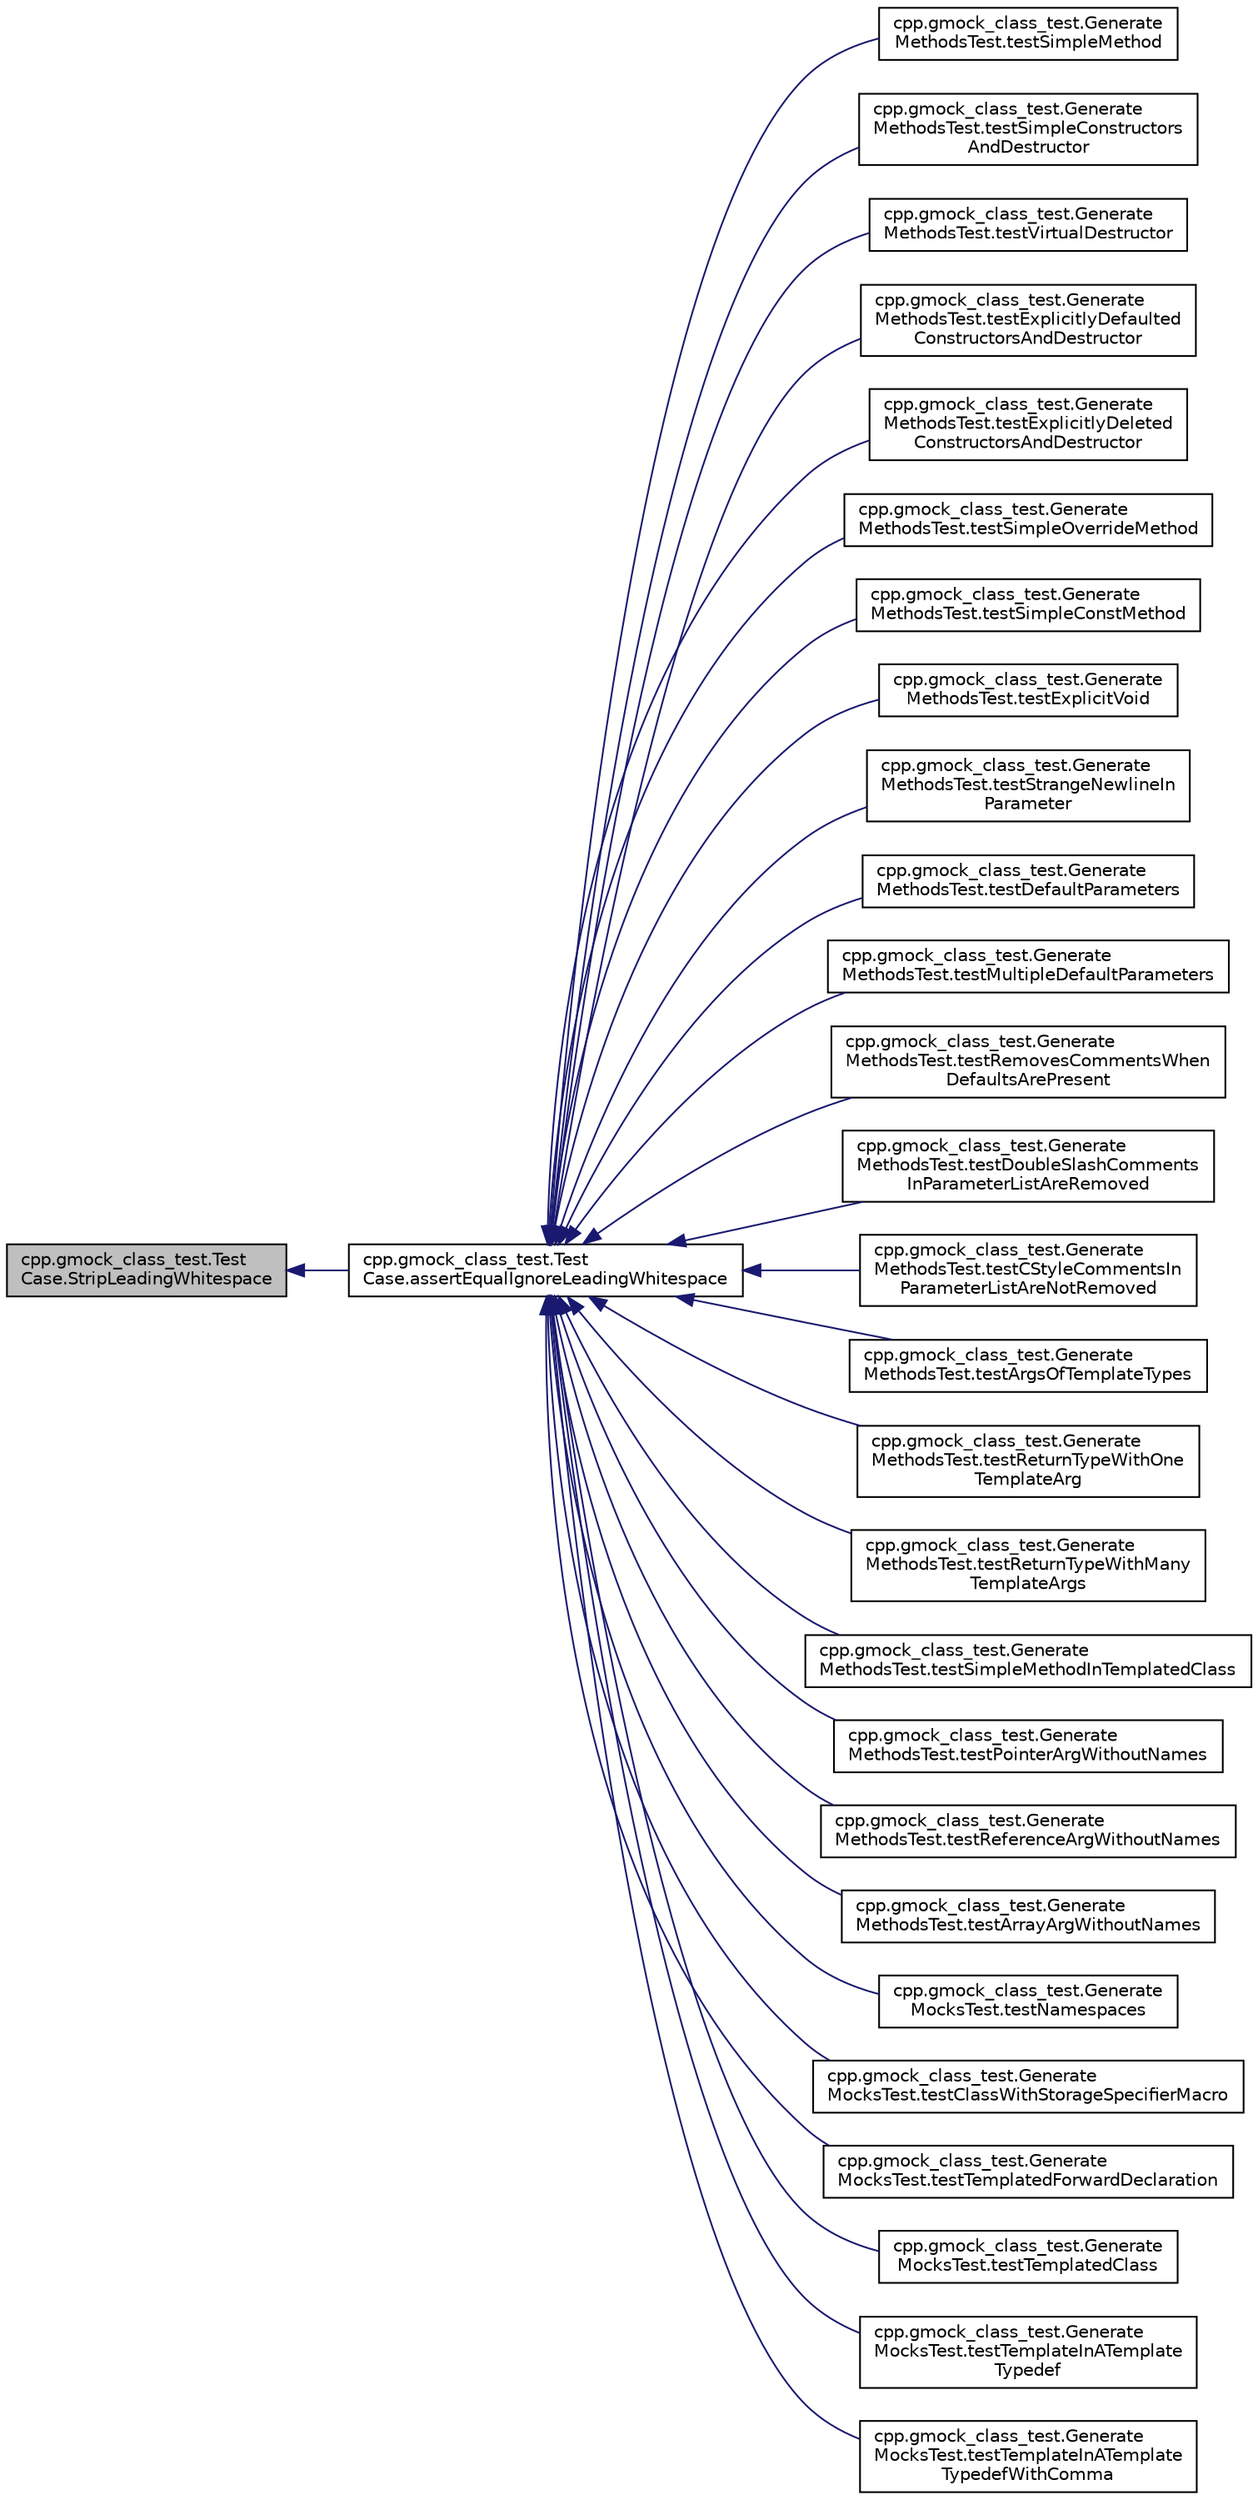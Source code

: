 digraph "cpp.gmock_class_test.TestCase.StripLeadingWhitespace"
{
  edge [fontname="Helvetica",fontsize="10",labelfontname="Helvetica",labelfontsize="10"];
  node [fontname="Helvetica",fontsize="10",shape=record];
  rankdir="LR";
  Node31 [label="cpp.gmock_class_test.Test\lCase.StripLeadingWhitespace",height=0.2,width=0.4,color="black", fillcolor="grey75", style="filled", fontcolor="black"];
  Node31 -> Node32 [dir="back",color="midnightblue",fontsize="10",style="solid",fontname="Helvetica"];
  Node32 [label="cpp.gmock_class_test.Test\lCase.assertEqualIgnoreLeadingWhitespace",height=0.2,width=0.4,color="black", fillcolor="white", style="filled",URL="$d0/d8a/classcpp_1_1gmock__class__test_1_1_test_case.html#a68f88bba11511f8c582123d47bf80464"];
  Node32 -> Node33 [dir="back",color="midnightblue",fontsize="10",style="solid",fontname="Helvetica"];
  Node33 [label="cpp.gmock_class_test.Generate\lMethodsTest.testSimpleMethod",height=0.2,width=0.4,color="black", fillcolor="white", style="filled",URL="$dd/d60/classcpp_1_1gmock__class__test_1_1_generate_methods_test.html#a3ece43a88823e3fe1b4731819505bd61"];
  Node32 -> Node34 [dir="back",color="midnightblue",fontsize="10",style="solid",fontname="Helvetica"];
  Node34 [label="cpp.gmock_class_test.Generate\lMethodsTest.testSimpleConstructors\lAndDestructor",height=0.2,width=0.4,color="black", fillcolor="white", style="filled",URL="$dd/d60/classcpp_1_1gmock__class__test_1_1_generate_methods_test.html#abb0adf9fa7afd25d63964a9075af1414"];
  Node32 -> Node35 [dir="back",color="midnightblue",fontsize="10",style="solid",fontname="Helvetica"];
  Node35 [label="cpp.gmock_class_test.Generate\lMethodsTest.testVirtualDestructor",height=0.2,width=0.4,color="black", fillcolor="white", style="filled",URL="$dd/d60/classcpp_1_1gmock__class__test_1_1_generate_methods_test.html#a3095f7046a089b3c8a13e7e8161a2ab2"];
  Node32 -> Node36 [dir="back",color="midnightblue",fontsize="10",style="solid",fontname="Helvetica"];
  Node36 [label="cpp.gmock_class_test.Generate\lMethodsTest.testExplicitlyDefaulted\lConstructorsAndDestructor",height=0.2,width=0.4,color="black", fillcolor="white", style="filled",URL="$dd/d60/classcpp_1_1gmock__class__test_1_1_generate_methods_test.html#a0a2a15e9eb43aff0fec7e89a81c30987"];
  Node32 -> Node37 [dir="back",color="midnightblue",fontsize="10",style="solid",fontname="Helvetica"];
  Node37 [label="cpp.gmock_class_test.Generate\lMethodsTest.testExplicitlyDeleted\lConstructorsAndDestructor",height=0.2,width=0.4,color="black", fillcolor="white", style="filled",URL="$dd/d60/classcpp_1_1gmock__class__test_1_1_generate_methods_test.html#a4e6c2d2de1e21e63672ebbb75676c45c"];
  Node32 -> Node38 [dir="back",color="midnightblue",fontsize="10",style="solid",fontname="Helvetica"];
  Node38 [label="cpp.gmock_class_test.Generate\lMethodsTest.testSimpleOverrideMethod",height=0.2,width=0.4,color="black", fillcolor="white", style="filled",URL="$dd/d60/classcpp_1_1gmock__class__test_1_1_generate_methods_test.html#a2b1501cf9517acbeb48d11e9d8992a9b"];
  Node32 -> Node39 [dir="back",color="midnightblue",fontsize="10",style="solid",fontname="Helvetica"];
  Node39 [label="cpp.gmock_class_test.Generate\lMethodsTest.testSimpleConstMethod",height=0.2,width=0.4,color="black", fillcolor="white", style="filled",URL="$dd/d60/classcpp_1_1gmock__class__test_1_1_generate_methods_test.html#ad8cb9c2f99fa65c7d3fee054dde0e30d"];
  Node32 -> Node40 [dir="back",color="midnightblue",fontsize="10",style="solid",fontname="Helvetica"];
  Node40 [label="cpp.gmock_class_test.Generate\lMethodsTest.testExplicitVoid",height=0.2,width=0.4,color="black", fillcolor="white", style="filled",URL="$dd/d60/classcpp_1_1gmock__class__test_1_1_generate_methods_test.html#a4db373bb8953d0523425b5a3f392e761"];
  Node32 -> Node41 [dir="back",color="midnightblue",fontsize="10",style="solid",fontname="Helvetica"];
  Node41 [label="cpp.gmock_class_test.Generate\lMethodsTest.testStrangeNewlineIn\lParameter",height=0.2,width=0.4,color="black", fillcolor="white", style="filled",URL="$dd/d60/classcpp_1_1gmock__class__test_1_1_generate_methods_test.html#a184995b077a46f3408fa203cb0626614"];
  Node32 -> Node42 [dir="back",color="midnightblue",fontsize="10",style="solid",fontname="Helvetica"];
  Node42 [label="cpp.gmock_class_test.Generate\lMethodsTest.testDefaultParameters",height=0.2,width=0.4,color="black", fillcolor="white", style="filled",URL="$dd/d60/classcpp_1_1gmock__class__test_1_1_generate_methods_test.html#a61abb614ad02a1fef3ece3813695c22a"];
  Node32 -> Node43 [dir="back",color="midnightblue",fontsize="10",style="solid",fontname="Helvetica"];
  Node43 [label="cpp.gmock_class_test.Generate\lMethodsTest.testMultipleDefaultParameters",height=0.2,width=0.4,color="black", fillcolor="white", style="filled",URL="$dd/d60/classcpp_1_1gmock__class__test_1_1_generate_methods_test.html#a41b91cc39a55385b8c4b97d804e80345"];
  Node32 -> Node44 [dir="back",color="midnightblue",fontsize="10",style="solid",fontname="Helvetica"];
  Node44 [label="cpp.gmock_class_test.Generate\lMethodsTest.testRemovesCommentsWhen\lDefaultsArePresent",height=0.2,width=0.4,color="black", fillcolor="white", style="filled",URL="$dd/d60/classcpp_1_1gmock__class__test_1_1_generate_methods_test.html#add445941c6503198f0c3a25e00d20b9f"];
  Node32 -> Node45 [dir="back",color="midnightblue",fontsize="10",style="solid",fontname="Helvetica"];
  Node45 [label="cpp.gmock_class_test.Generate\lMethodsTest.testDoubleSlashComments\lInParameterListAreRemoved",height=0.2,width=0.4,color="black", fillcolor="white", style="filled",URL="$dd/d60/classcpp_1_1gmock__class__test_1_1_generate_methods_test.html#abb9fce46de4ac1d2943b85e84ce14c83"];
  Node32 -> Node46 [dir="back",color="midnightblue",fontsize="10",style="solid",fontname="Helvetica"];
  Node46 [label="cpp.gmock_class_test.Generate\lMethodsTest.testCStyleCommentsIn\lParameterListAreNotRemoved",height=0.2,width=0.4,color="black", fillcolor="white", style="filled",URL="$dd/d60/classcpp_1_1gmock__class__test_1_1_generate_methods_test.html#afa44c6ac675ce7454ff0f51164bde59e"];
  Node32 -> Node47 [dir="back",color="midnightblue",fontsize="10",style="solid",fontname="Helvetica"];
  Node47 [label="cpp.gmock_class_test.Generate\lMethodsTest.testArgsOfTemplateTypes",height=0.2,width=0.4,color="black", fillcolor="white", style="filled",URL="$dd/d60/classcpp_1_1gmock__class__test_1_1_generate_methods_test.html#ade05313ccffe74f9eaa42fb66c14f702"];
  Node32 -> Node48 [dir="back",color="midnightblue",fontsize="10",style="solid",fontname="Helvetica"];
  Node48 [label="cpp.gmock_class_test.Generate\lMethodsTest.testReturnTypeWithOne\lTemplateArg",height=0.2,width=0.4,color="black", fillcolor="white", style="filled",URL="$dd/d60/classcpp_1_1gmock__class__test_1_1_generate_methods_test.html#a747b7b1b9da071eb8e1e2b84c7ee3614"];
  Node32 -> Node49 [dir="back",color="midnightblue",fontsize="10",style="solid",fontname="Helvetica"];
  Node49 [label="cpp.gmock_class_test.Generate\lMethodsTest.testReturnTypeWithMany\lTemplateArgs",height=0.2,width=0.4,color="black", fillcolor="white", style="filled",URL="$dd/d60/classcpp_1_1gmock__class__test_1_1_generate_methods_test.html#affdc748928d26be259345ed6a8753988"];
  Node32 -> Node50 [dir="back",color="midnightblue",fontsize="10",style="solid",fontname="Helvetica"];
  Node50 [label="cpp.gmock_class_test.Generate\lMethodsTest.testSimpleMethodInTemplatedClass",height=0.2,width=0.4,color="black", fillcolor="white", style="filled",URL="$dd/d60/classcpp_1_1gmock__class__test_1_1_generate_methods_test.html#a964a1b55f2096edf7a6165734b1f0619"];
  Node32 -> Node51 [dir="back",color="midnightblue",fontsize="10",style="solid",fontname="Helvetica"];
  Node51 [label="cpp.gmock_class_test.Generate\lMethodsTest.testPointerArgWithoutNames",height=0.2,width=0.4,color="black", fillcolor="white", style="filled",URL="$dd/d60/classcpp_1_1gmock__class__test_1_1_generate_methods_test.html#a6a2118fde4c59d2f8f402652e7aa8896"];
  Node32 -> Node52 [dir="back",color="midnightblue",fontsize="10",style="solid",fontname="Helvetica"];
  Node52 [label="cpp.gmock_class_test.Generate\lMethodsTest.testReferenceArgWithoutNames",height=0.2,width=0.4,color="black", fillcolor="white", style="filled",URL="$dd/d60/classcpp_1_1gmock__class__test_1_1_generate_methods_test.html#af82b50cc3f5daee5f6650fff1323e30c"];
  Node32 -> Node53 [dir="back",color="midnightblue",fontsize="10",style="solid",fontname="Helvetica"];
  Node53 [label="cpp.gmock_class_test.Generate\lMethodsTest.testArrayArgWithoutNames",height=0.2,width=0.4,color="black", fillcolor="white", style="filled",URL="$dd/d60/classcpp_1_1gmock__class__test_1_1_generate_methods_test.html#a544cd40e30b5dc3fbcf42385f0a54ad1"];
  Node32 -> Node54 [dir="back",color="midnightblue",fontsize="10",style="solid",fontname="Helvetica"];
  Node54 [label="cpp.gmock_class_test.Generate\lMocksTest.testNamespaces",height=0.2,width=0.4,color="black", fillcolor="white", style="filled",URL="$d6/d25/classcpp_1_1gmock__class__test_1_1_generate_mocks_test.html#a706812da9e8f79a689c707b4032db2d2"];
  Node32 -> Node55 [dir="back",color="midnightblue",fontsize="10",style="solid",fontname="Helvetica"];
  Node55 [label="cpp.gmock_class_test.Generate\lMocksTest.testClassWithStorageSpecifierMacro",height=0.2,width=0.4,color="black", fillcolor="white", style="filled",URL="$d6/d25/classcpp_1_1gmock__class__test_1_1_generate_mocks_test.html#aba1ab8ae8a897ea9c22a47bcd1524254"];
  Node32 -> Node56 [dir="back",color="midnightblue",fontsize="10",style="solid",fontname="Helvetica"];
  Node56 [label="cpp.gmock_class_test.Generate\lMocksTest.testTemplatedForwardDeclaration",height=0.2,width=0.4,color="black", fillcolor="white", style="filled",URL="$d6/d25/classcpp_1_1gmock__class__test_1_1_generate_mocks_test.html#a18cb0f03ecd4e54d0f787694c1513731"];
  Node32 -> Node57 [dir="back",color="midnightblue",fontsize="10",style="solid",fontname="Helvetica"];
  Node57 [label="cpp.gmock_class_test.Generate\lMocksTest.testTemplatedClass",height=0.2,width=0.4,color="black", fillcolor="white", style="filled",URL="$d6/d25/classcpp_1_1gmock__class__test_1_1_generate_mocks_test.html#a4098c99b66f0cbea7be9e66352a20f4d"];
  Node32 -> Node58 [dir="back",color="midnightblue",fontsize="10",style="solid",fontname="Helvetica"];
  Node58 [label="cpp.gmock_class_test.Generate\lMocksTest.testTemplateInATemplate\lTypedef",height=0.2,width=0.4,color="black", fillcolor="white", style="filled",URL="$d6/d25/classcpp_1_1gmock__class__test_1_1_generate_mocks_test.html#a32a2840352d970c631d7be1b6d1970e6"];
  Node32 -> Node59 [dir="back",color="midnightblue",fontsize="10",style="solid",fontname="Helvetica"];
  Node59 [label="cpp.gmock_class_test.Generate\lMocksTest.testTemplateInATemplate\lTypedefWithComma",height=0.2,width=0.4,color="black", fillcolor="white", style="filled",URL="$d6/d25/classcpp_1_1gmock__class__test_1_1_generate_mocks_test.html#a67d1336b8782257fcfcdbda8c8d4f794"];
}
